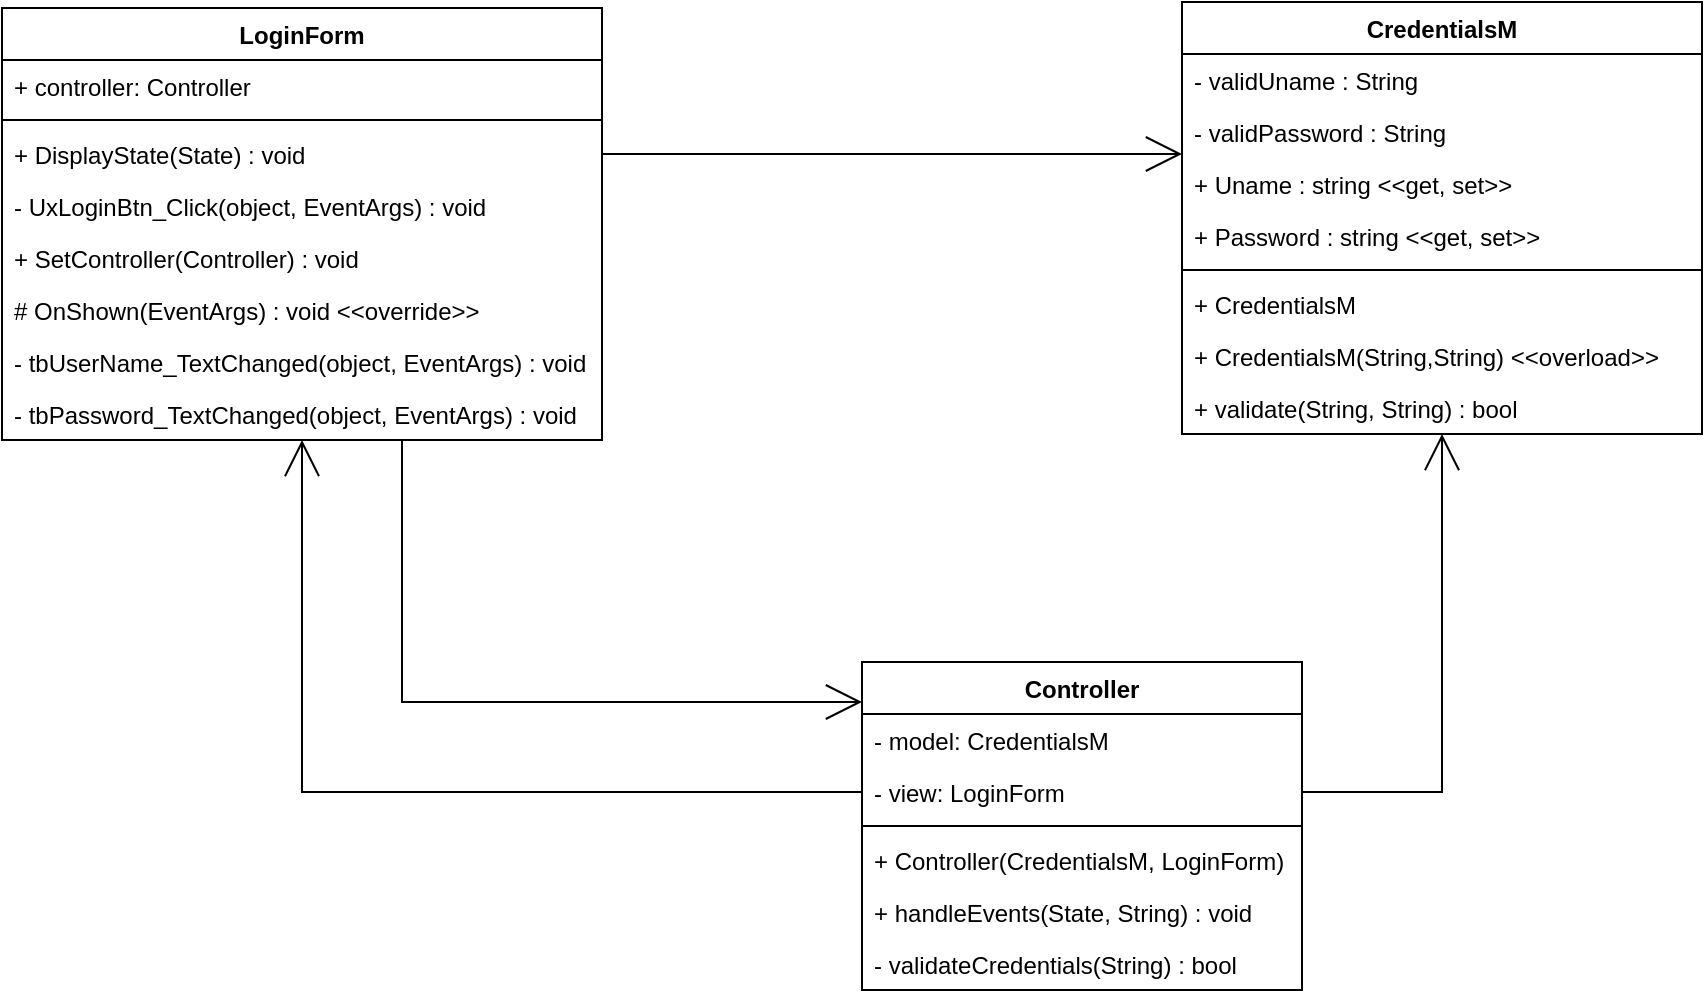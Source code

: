 <mxfile version="20.3.2" type="github" pages="2">
  <diagram id="nq0vcUTe0hii9EF3UTKv" name="Page-2">
    <mxGraphModel dx="1422" dy="762" grid="1" gridSize="10" guides="1" tooltips="1" connect="1" arrows="1" fold="1" page="1" pageScale="1" pageWidth="1100" pageHeight="850" math="0" shadow="0">
      <root>
        <mxCell id="0" />
        <mxCell id="1" parent="0" />
        <mxCell id="9OFxVJ0k0iXebVDy26Y3-1" value="Controller" style="swimlane;fontStyle=1;align=center;verticalAlign=top;childLayout=stackLayout;horizontal=1;startSize=26;horizontalStack=0;resizeParent=1;resizeParentMax=0;resizeLast=0;collapsible=1;marginBottom=0;" parent="1" vertex="1">
          <mxGeometry x="480" y="670" width="220" height="164" as="geometry" />
        </mxCell>
        <mxCell id="9OFxVJ0k0iXebVDy26Y3-2" value="- model: CredentialsM" style="text;strokeColor=none;fillColor=none;align=left;verticalAlign=top;spacingLeft=4;spacingRight=4;overflow=hidden;rotatable=0;points=[[0,0.5],[1,0.5]];portConstraint=eastwest;" parent="9OFxVJ0k0iXebVDy26Y3-1" vertex="1">
          <mxGeometry y="26" width="220" height="26" as="geometry" />
        </mxCell>
        <mxCell id="9OFxVJ0k0iXebVDy26Y3-5" value="- view: LoginForm" style="text;strokeColor=none;fillColor=none;align=left;verticalAlign=top;spacingLeft=4;spacingRight=4;overflow=hidden;rotatable=0;points=[[0,0.5],[1,0.5]];portConstraint=eastwest;" parent="9OFxVJ0k0iXebVDy26Y3-1" vertex="1">
          <mxGeometry y="52" width="220" height="26" as="geometry" />
        </mxCell>
        <mxCell id="9OFxVJ0k0iXebVDy26Y3-3" value="" style="line;strokeWidth=1;fillColor=none;align=left;verticalAlign=middle;spacingTop=-1;spacingLeft=3;spacingRight=3;rotatable=0;labelPosition=right;points=[];portConstraint=eastwest;strokeColor=inherit;" parent="9OFxVJ0k0iXebVDy26Y3-1" vertex="1">
          <mxGeometry y="78" width="220" height="8" as="geometry" />
        </mxCell>
        <mxCell id="9OFxVJ0k0iXebVDy26Y3-4" value="+ Controller(CredentialsM, LoginForm)" style="text;strokeColor=none;fillColor=none;align=left;verticalAlign=top;spacingLeft=4;spacingRight=4;overflow=hidden;rotatable=0;points=[[0,0.5],[1,0.5]];portConstraint=eastwest;" parent="9OFxVJ0k0iXebVDy26Y3-1" vertex="1">
          <mxGeometry y="86" width="220" height="26" as="geometry" />
        </mxCell>
        <mxCell id="9OFxVJ0k0iXebVDy26Y3-7" value="+ handleEvents(State, String) : void" style="text;strokeColor=none;fillColor=none;align=left;verticalAlign=top;spacingLeft=4;spacingRight=4;overflow=hidden;rotatable=0;points=[[0,0.5],[1,0.5]];portConstraint=eastwest;" parent="9OFxVJ0k0iXebVDy26Y3-1" vertex="1">
          <mxGeometry y="112" width="220" height="26" as="geometry" />
        </mxCell>
        <mxCell id="9OFxVJ0k0iXebVDy26Y3-6" value="- validateCredentials(String) : bool" style="text;strokeColor=none;fillColor=none;align=left;verticalAlign=top;spacingLeft=4;spacingRight=4;overflow=hidden;rotatable=0;points=[[0,0.5],[1,0.5]];portConstraint=eastwest;" parent="9OFxVJ0k0iXebVDy26Y3-1" vertex="1">
          <mxGeometry y="138" width="220" height="26" as="geometry" />
        </mxCell>
        <mxCell id="9OFxVJ0k0iXebVDy26Y3-8" value="LoginForm" style="swimlane;fontStyle=1;align=center;verticalAlign=top;childLayout=stackLayout;horizontal=1;startSize=26;horizontalStack=0;resizeParent=1;resizeParentMax=0;resizeLast=0;collapsible=1;marginBottom=0;" parent="1" vertex="1">
          <mxGeometry x="50" y="343" width="300" height="216" as="geometry" />
        </mxCell>
        <mxCell id="9OFxVJ0k0iXebVDy26Y3-9" value="+ controller: Controller" style="text;strokeColor=none;fillColor=none;align=left;verticalAlign=top;spacingLeft=4;spacingRight=4;overflow=hidden;rotatable=0;points=[[0,0.5],[1,0.5]];portConstraint=eastwest;" parent="9OFxVJ0k0iXebVDy26Y3-8" vertex="1">
          <mxGeometry y="26" width="300" height="26" as="geometry" />
        </mxCell>
        <mxCell id="9OFxVJ0k0iXebVDy26Y3-10" value="" style="line;strokeWidth=1;fillColor=none;align=left;verticalAlign=middle;spacingTop=-1;spacingLeft=3;spacingRight=3;rotatable=0;labelPosition=right;points=[];portConstraint=eastwest;strokeColor=inherit;" parent="9OFxVJ0k0iXebVDy26Y3-8" vertex="1">
          <mxGeometry y="52" width="300" height="8" as="geometry" />
        </mxCell>
        <mxCell id="9OFxVJ0k0iXebVDy26Y3-11" value="+ DisplayState(State) : void" style="text;strokeColor=none;fillColor=none;align=left;verticalAlign=top;spacingLeft=4;spacingRight=4;overflow=hidden;rotatable=0;points=[[0,0.5],[1,0.5]];portConstraint=eastwest;" parent="9OFxVJ0k0iXebVDy26Y3-8" vertex="1">
          <mxGeometry y="60" width="300" height="26" as="geometry" />
        </mxCell>
        <mxCell id="9OFxVJ0k0iXebVDy26Y3-16" value="- UxLoginBtn_Click(object, EventArgs) : void" style="text;strokeColor=none;fillColor=none;align=left;verticalAlign=top;spacingLeft=4;spacingRight=4;overflow=hidden;rotatable=0;points=[[0,0.5],[1,0.5]];portConstraint=eastwest;" parent="9OFxVJ0k0iXebVDy26Y3-8" vertex="1">
          <mxGeometry y="86" width="300" height="26" as="geometry" />
        </mxCell>
        <mxCell id="9OFxVJ0k0iXebVDy26Y3-15" value="+ SetController(Controller) : void" style="text;strokeColor=none;fillColor=none;align=left;verticalAlign=top;spacingLeft=4;spacingRight=4;overflow=hidden;rotatable=0;points=[[0,0.5],[1,0.5]];portConstraint=eastwest;" parent="9OFxVJ0k0iXebVDy26Y3-8" vertex="1">
          <mxGeometry y="112" width="300" height="26" as="geometry" />
        </mxCell>
        <mxCell id="9OFxVJ0k0iXebVDy26Y3-14" value="# OnShown(EventArgs) : void &lt;&lt;override&gt;&gt;" style="text;strokeColor=none;fillColor=none;align=left;verticalAlign=top;spacingLeft=4;spacingRight=4;overflow=hidden;rotatable=0;points=[[0,0.5],[1,0.5]];portConstraint=eastwest;" parent="9OFxVJ0k0iXebVDy26Y3-8" vertex="1">
          <mxGeometry y="138" width="300" height="26" as="geometry" />
        </mxCell>
        <mxCell id="9OFxVJ0k0iXebVDy26Y3-13" value="- tbUserName_TextChanged(object, EventArgs) : void" style="text;strokeColor=none;fillColor=none;align=left;verticalAlign=top;spacingLeft=4;spacingRight=4;overflow=hidden;rotatable=0;points=[[0,0.5],[1,0.5]];portConstraint=eastwest;" parent="9OFxVJ0k0iXebVDy26Y3-8" vertex="1">
          <mxGeometry y="164" width="300" height="26" as="geometry" />
        </mxCell>
        <mxCell id="9OFxVJ0k0iXebVDy26Y3-12" value="- tbPassword_TextChanged(object, EventArgs) : void" style="text;strokeColor=none;fillColor=none;align=left;verticalAlign=top;spacingLeft=4;spacingRight=4;overflow=hidden;rotatable=0;points=[[0,0.5],[1,0.5]];portConstraint=eastwest;" parent="9OFxVJ0k0iXebVDy26Y3-8" vertex="1">
          <mxGeometry y="190" width="300" height="26" as="geometry" />
        </mxCell>
        <mxCell id="9OFxVJ0k0iXebVDy26Y3-17" value="CredentialsM" style="swimlane;fontStyle=1;align=center;verticalAlign=top;childLayout=stackLayout;horizontal=1;startSize=26;horizontalStack=0;resizeParent=1;resizeParentMax=0;resizeLast=0;collapsible=1;marginBottom=0;" parent="1" vertex="1">
          <mxGeometry x="640" y="340" width="260" height="216" as="geometry" />
        </mxCell>
        <mxCell id="9OFxVJ0k0iXebVDy26Y3-18" value="- validUname : String" style="text;strokeColor=none;fillColor=none;align=left;verticalAlign=top;spacingLeft=4;spacingRight=4;overflow=hidden;rotatable=0;points=[[0,0.5],[1,0.5]];portConstraint=eastwest;" parent="9OFxVJ0k0iXebVDy26Y3-17" vertex="1">
          <mxGeometry y="26" width="260" height="26" as="geometry" />
        </mxCell>
        <mxCell id="9OFxVJ0k0iXebVDy26Y3-23" value="- validPassword : String" style="text;strokeColor=none;fillColor=none;align=left;verticalAlign=top;spacingLeft=4;spacingRight=4;overflow=hidden;rotatable=0;points=[[0,0.5],[1,0.5]];portConstraint=eastwest;" parent="9OFxVJ0k0iXebVDy26Y3-17" vertex="1">
          <mxGeometry y="52" width="260" height="26" as="geometry" />
        </mxCell>
        <mxCell id="9OFxVJ0k0iXebVDy26Y3-22" value="+ Uname : string &lt;&lt;get, set&gt;&gt;" style="text;strokeColor=none;fillColor=none;align=left;verticalAlign=top;spacingLeft=4;spacingRight=4;overflow=hidden;rotatable=0;points=[[0,0.5],[1,0.5]];portConstraint=eastwest;" parent="9OFxVJ0k0iXebVDy26Y3-17" vertex="1">
          <mxGeometry y="78" width="260" height="26" as="geometry" />
        </mxCell>
        <mxCell id="9OFxVJ0k0iXebVDy26Y3-21" value="+ Password : string &lt;&lt;get, set&gt;&gt;" style="text;strokeColor=none;fillColor=none;align=left;verticalAlign=top;spacingLeft=4;spacingRight=4;overflow=hidden;rotatable=0;points=[[0,0.5],[1,0.5]];portConstraint=eastwest;" parent="9OFxVJ0k0iXebVDy26Y3-17" vertex="1">
          <mxGeometry y="104" width="260" height="26" as="geometry" />
        </mxCell>
        <mxCell id="9OFxVJ0k0iXebVDy26Y3-19" value="" style="line;strokeWidth=1;fillColor=none;align=left;verticalAlign=middle;spacingTop=-1;spacingLeft=3;spacingRight=3;rotatable=0;labelPosition=right;points=[];portConstraint=eastwest;strokeColor=inherit;" parent="9OFxVJ0k0iXebVDy26Y3-17" vertex="1">
          <mxGeometry y="130" width="260" height="8" as="geometry" />
        </mxCell>
        <mxCell id="9OFxVJ0k0iXebVDy26Y3-20" value="+ CredentialsM" style="text;strokeColor=none;fillColor=none;align=left;verticalAlign=top;spacingLeft=4;spacingRight=4;overflow=hidden;rotatable=0;points=[[0,0.5],[1,0.5]];portConstraint=eastwest;" parent="9OFxVJ0k0iXebVDy26Y3-17" vertex="1">
          <mxGeometry y="138" width="260" height="26" as="geometry" />
        </mxCell>
        <mxCell id="9OFxVJ0k0iXebVDy26Y3-25" value="+ CredentialsM(String,String) &lt;&lt;overload&gt;&gt;" style="text;strokeColor=none;fillColor=none;align=left;verticalAlign=top;spacingLeft=4;spacingRight=4;overflow=hidden;rotatable=0;points=[[0,0.5],[1,0.5]];portConstraint=eastwest;" parent="9OFxVJ0k0iXebVDy26Y3-17" vertex="1">
          <mxGeometry y="164" width="260" height="26" as="geometry" />
        </mxCell>
        <mxCell id="9OFxVJ0k0iXebVDy26Y3-24" value="+ validate(String, String) : bool" style="text;strokeColor=none;fillColor=none;align=left;verticalAlign=top;spacingLeft=4;spacingRight=4;overflow=hidden;rotatable=0;points=[[0,0.5],[1,0.5]];portConstraint=eastwest;" parent="9OFxVJ0k0iXebVDy26Y3-17" vertex="1">
          <mxGeometry y="190" width="260" height="26" as="geometry" />
        </mxCell>
        <mxCell id="9OFxVJ0k0iXebVDy26Y3-26" style="edgeStyle=orthogonalEdgeStyle;rounded=0;orthogonalLoop=1;jettySize=auto;html=1;exitX=0;exitY=0.5;exitDx=0;exitDy=0;endArrow=open;endFill=0;strokeWidth=1;endSize=16;" parent="1" source="9OFxVJ0k0iXebVDy26Y3-5" target="9OFxVJ0k0iXebVDy26Y3-8" edge="1">
          <mxGeometry relative="1" as="geometry" />
        </mxCell>
        <mxCell id="EZyGzGSiM5FzdYmaKAmN-1" style="edgeStyle=orthogonalEdgeStyle;rounded=0;orthogonalLoop=1;jettySize=auto;html=1;exitX=1;exitY=0.5;exitDx=0;exitDy=0;strokeWidth=1;endArrow=open;endFill=0;endSize=16;" parent="1" source="9OFxVJ0k0iXebVDy26Y3-5" target="9OFxVJ0k0iXebVDy26Y3-17" edge="1">
          <mxGeometry relative="1" as="geometry" />
        </mxCell>
        <mxCell id="EZyGzGSiM5FzdYmaKAmN-2" style="edgeStyle=orthogonalEdgeStyle;rounded=0;orthogonalLoop=1;jettySize=auto;html=1;strokeWidth=1;endArrow=open;endFill=0;endSize=16;" parent="1" source="9OFxVJ0k0iXebVDy26Y3-8" target="9OFxVJ0k0iXebVDy26Y3-1" edge="1">
          <mxGeometry relative="1" as="geometry">
            <Array as="points">
              <mxPoint x="250" y="690" />
            </Array>
          </mxGeometry>
        </mxCell>
        <mxCell id="EZyGzGSiM5FzdYmaKAmN-3" style="edgeStyle=orthogonalEdgeStyle;rounded=0;orthogonalLoop=1;jettySize=auto;html=1;exitX=1;exitY=0.5;exitDx=0;exitDy=0;strokeWidth=1;endArrow=open;endFill=0;endSize=16;" parent="1" source="9OFxVJ0k0iXebVDy26Y3-11" target="9OFxVJ0k0iXebVDy26Y3-17" edge="1">
          <mxGeometry relative="1" as="geometry">
            <Array as="points">
              <mxPoint x="560" y="416" />
              <mxPoint x="560" y="416" />
            </Array>
          </mxGeometry>
        </mxCell>
      </root>
    </mxGraphModel>
  </diagram>
  <diagram id="C5RBs43oDa-KdzZeNtuy" name="Page-1">
    <mxGraphModel dx="1185" dy="588" grid="1" gridSize="10" guides="1" tooltips="1" connect="1" arrows="1" fold="1" page="1" pageScale="1" pageWidth="827" pageHeight="1169" math="0" shadow="0">
      <root>
        <mxCell id="WIyWlLk6GJQsqaUBKTNV-0" />
        <mxCell id="WIyWlLk6GJQsqaUBKTNV-1" parent="WIyWlLk6GJQsqaUBKTNV-0" />
        <mxCell id="OlPT0K55Fw-IgvkPkxFD-25" value="&lt;&lt;delagate&gt;&gt;&#xa;ObserverDel" style="swimlane;fontStyle=0;childLayout=stackLayout;horizontal=1;startSize=40;fillColor=none;horizontalStack=0;resizeParent=1;resizeParentMax=0;resizeLast=0;collapsible=1;marginBottom=0;" parent="WIyWlLk6GJQsqaUBKTNV-1" vertex="1">
          <mxGeometry x="334" y="251" width="140" height="66" as="geometry" />
        </mxCell>
        <mxCell id="OlPT0K55Fw-IgvkPkxFD-26" value="+ update(s : State) : void" style="text;strokeColor=none;fillColor=none;align=left;verticalAlign=top;spacingLeft=4;spacingRight=4;overflow=hidden;rotatable=0;points=[[0,0.5],[1,0.5]];portConstraint=eastwest;" parent="OlPT0K55Fw-IgvkPkxFD-25" vertex="1">
          <mxGeometry y="40" width="140" height="26" as="geometry" />
        </mxCell>
        <mxCell id="OlPT0K55Fw-IgvkPkxFD-33" value="&lt;&lt;delagate&gt;&gt;&#xa;InputHandlerDel" style="swimlane;fontStyle=0;childLayout=stackLayout;horizontal=1;startSize=40;fillColor=none;horizontalStack=0;resizeParent=1;resizeParentMax=0;resizeLast=0;collapsible=1;marginBottom=0;" parent="WIyWlLk6GJQsqaUBKTNV-1" vertex="1">
          <mxGeometry x="334" y="351" width="140" height="66" as="geometry" />
        </mxCell>
        <mxCell id="OlPT0K55Fw-IgvkPkxFD-34" value="+ handle() : void" style="text;strokeColor=none;fillColor=none;align=left;verticalAlign=top;spacingLeft=4;spacingRight=4;overflow=hidden;rotatable=0;points=[[0,0.5],[1,0.5]];portConstraint=eastwest;" parent="OlPT0K55Fw-IgvkPkxFD-33" vertex="1">
          <mxGeometry y="40" width="140" height="26" as="geometry" />
        </mxCell>
        <mxCell id="OlPT0K55Fw-IgvkPkxFD-35" value="" style="endArrow=open;html=1;rounded=0;endFill=0;" parent="WIyWlLk6GJQsqaUBKTNV-1" source="ghIrR2qvaksALKSyeUli-0" target="-M8ZWXEMqfTTdHHXItou-0" edge="1">
          <mxGeometry width="50" height="50" relative="1" as="geometry">
            <mxPoint x="570" y="377" as="sourcePoint" />
            <mxPoint x="620" y="327" as="targetPoint" />
          </mxGeometry>
        </mxCell>
        <mxCell id="OlPT0K55Fw-IgvkPkxFD-36" value="" style="endArrow=block;html=1;rounded=0;dashed=1;endFill=0;" parent="WIyWlLk6GJQsqaUBKTNV-1" source="cxZvdH_nXZqJpHqElTd5-0" target="OlPT0K55Fw-IgvkPkxFD-25" edge="1">
          <mxGeometry width="50" height="50" relative="1" as="geometry">
            <mxPoint x="270" y="207" as="sourcePoint" />
            <mxPoint x="440" y="217" as="targetPoint" />
            <Array as="points">
              <mxPoint x="404" y="180" />
            </Array>
          </mxGeometry>
        </mxCell>
        <mxCell id="OlPT0K55Fw-IgvkPkxFD-37" value="" style="endArrow=open;html=1;rounded=0;endFill=0;exitX=0.149;exitY=0.002;exitDx=0;exitDy=0;exitPerimeter=0;" parent="WIyWlLk6GJQsqaUBKTNV-1" source="ghIrR2qvaksALKSyeUli-0" target="OlPT0K55Fw-IgvkPkxFD-25" edge="1">
          <mxGeometry width="50" height="50" relative="1" as="geometry">
            <mxPoint x="560" y="407" as="sourcePoint" />
            <mxPoint x="550" y="327" as="targetPoint" />
            <Array as="points">
              <mxPoint x="563" y="284" />
            </Array>
          </mxGeometry>
        </mxCell>
        <mxCell id="OlPT0K55Fw-IgvkPkxFD-38" value="" style="endArrow=open;html=1;rounded=0;endFill=0;" parent="WIyWlLk6GJQsqaUBKTNV-1" source="cxZvdH_nXZqJpHqElTd5-0" target="OlPT0K55Fw-IgvkPkxFD-33" edge="1">
          <mxGeometry width="50" height="50" relative="1" as="geometry">
            <mxPoint x="110" y="357" as="sourcePoint" />
            <mxPoint x="330" y="377" as="targetPoint" />
            <Array as="points">
              <mxPoint x="160" y="384" />
            </Array>
          </mxGeometry>
        </mxCell>
        <mxCell id="OlPT0K55Fw-IgvkPkxFD-39" value="" style="endArrow=block;html=1;rounded=0;endFill=0;dashed=1;" parent="WIyWlLk6GJQsqaUBKTNV-1" source="ghIrR2qvaksALKSyeUli-0" target="OlPT0K55Fw-IgvkPkxFD-33" edge="1">
          <mxGeometry width="50" height="50" relative="1" as="geometry">
            <mxPoint x="470" y="517" as="sourcePoint" />
            <mxPoint x="420" y="477" as="targetPoint" />
            <Array as="points">
              <mxPoint x="404" y="460" />
            </Array>
          </mxGeometry>
        </mxCell>
        <mxCell id="OlPT0K55Fw-IgvkPkxFD-40" value="" style="endArrow=open;html=1;rounded=0;endFill=0;" parent="WIyWlLk6GJQsqaUBKTNV-1" source="cxZvdH_nXZqJpHqElTd5-3" target="-M8ZWXEMqfTTdHHXItou-0" edge="1">
          <mxGeometry width="50" height="50" relative="1" as="geometry">
            <mxPoint x="310" y="155.399" as="sourcePoint" />
            <mxPoint x="542.08" y="138.996" as="targetPoint" />
          </mxGeometry>
        </mxCell>
        <mxCell id="cxZvdH_nXZqJpHqElTd5-0" value="LoginForm" style="swimlane;fontStyle=1;align=center;verticalAlign=top;childLayout=stackLayout;horizontal=1;startSize=26;horizontalStack=0;resizeParent=1;resizeParentMax=0;resizeLast=0;collapsible=1;marginBottom=0;" parent="WIyWlLk6GJQsqaUBKTNV-1" vertex="1">
          <mxGeometry x="10" y="72" width="300" height="190" as="geometry" />
        </mxCell>
        <mxCell id="cxZvdH_nXZqJpHqElTd5-1" value="- han : InputHandlerDel" style="text;strokeColor=none;fillColor=none;align=left;verticalAlign=top;spacingLeft=4;spacingRight=4;overflow=hidden;rotatable=0;points=[[0,0.5],[1,0.5]];portConstraint=eastwest;" parent="cxZvdH_nXZqJpHqElTd5-0" vertex="1">
          <mxGeometry y="26" width="300" height="26" as="geometry" />
        </mxCell>
        <mxCell id="cxZvdH_nXZqJpHqElTd5-2" value="" style="line;strokeWidth=1;fillColor=none;align=left;verticalAlign=middle;spacingTop=-1;spacingLeft=3;spacingRight=3;rotatable=0;labelPosition=right;points=[];portConstraint=eastwest;strokeColor=inherit;" parent="cxZvdH_nXZqJpHqElTd5-0" vertex="1">
          <mxGeometry y="52" width="300" height="8" as="geometry" />
        </mxCell>
        <mxCell id="cxZvdH_nXZqJpHqElTd5-3" value="+ DisplayState(State) : void" style="text;strokeColor=none;fillColor=none;align=left;verticalAlign=top;spacingLeft=4;spacingRight=4;overflow=hidden;rotatable=0;points=[[0,0.5],[1,0.5]];portConstraint=eastwest;" parent="cxZvdH_nXZqJpHqElTd5-0" vertex="1">
          <mxGeometry y="60" width="300" height="26" as="geometry" />
        </mxCell>
        <mxCell id="cxZvdH_nXZqJpHqElTd5-4" value="- UxLoginBtn_Click(object, EventArgs) : void" style="text;strokeColor=none;fillColor=none;align=left;verticalAlign=top;spacingLeft=4;spacingRight=4;overflow=hidden;rotatable=0;points=[[0,0.5],[1,0.5]];portConstraint=eastwest;" parent="cxZvdH_nXZqJpHqElTd5-0" vertex="1">
          <mxGeometry y="86" width="300" height="26" as="geometry" />
        </mxCell>
        <mxCell id="cxZvdH_nXZqJpHqElTd5-6" value="# OnShown(EventArgs) : void &lt;&lt;override&gt;&gt;" style="text;strokeColor=none;fillColor=none;align=left;verticalAlign=top;spacingLeft=4;spacingRight=4;overflow=hidden;rotatable=0;points=[[0,0.5],[1,0.5]];portConstraint=eastwest;" parent="cxZvdH_nXZqJpHqElTd5-0" vertex="1">
          <mxGeometry y="112" width="300" height="26" as="geometry" />
        </mxCell>
        <mxCell id="cxZvdH_nXZqJpHqElTd5-7" value="- tbUserName_TextChanged(object, EventArgs) : void" style="text;strokeColor=none;fillColor=none;align=left;verticalAlign=top;spacingLeft=4;spacingRight=4;overflow=hidden;rotatable=0;points=[[0,0.5],[1,0.5]];portConstraint=eastwest;" parent="cxZvdH_nXZqJpHqElTd5-0" vertex="1">
          <mxGeometry y="138" width="300" height="26" as="geometry" />
        </mxCell>
        <mxCell id="cxZvdH_nXZqJpHqElTd5-8" value="- tbPassword_TextChanged(object, EventArgs) : void" style="text;strokeColor=none;fillColor=none;align=left;verticalAlign=top;spacingLeft=4;spacingRight=4;overflow=hidden;rotatable=0;points=[[0,0.5],[1,0.5]];portConstraint=eastwest;" parent="cxZvdH_nXZqJpHqElTd5-0" vertex="1">
          <mxGeometry y="164" width="300" height="26" as="geometry" />
        </mxCell>
        <mxCell id="-M8ZWXEMqfTTdHHXItou-0" value="CredentialsM" style="swimlane;fontStyle=1;align=center;verticalAlign=top;childLayout=stackLayout;horizontal=1;startSize=26;horizontalStack=0;resizeParent=1;resizeParentMax=0;resizeLast=0;collapsible=1;marginBottom=0;" parent="WIyWlLk6GJQsqaUBKTNV-1" vertex="1">
          <mxGeometry x="510" y="37" width="260" height="216" as="geometry" />
        </mxCell>
        <mxCell id="-M8ZWXEMqfTTdHHXItou-1" value="- validUname : String" style="text;strokeColor=none;fillColor=none;align=left;verticalAlign=top;spacingLeft=4;spacingRight=4;overflow=hidden;rotatable=0;points=[[0,0.5],[1,0.5]];portConstraint=eastwest;" parent="-M8ZWXEMqfTTdHHXItou-0" vertex="1">
          <mxGeometry y="26" width="260" height="26" as="geometry" />
        </mxCell>
        <mxCell id="-M8ZWXEMqfTTdHHXItou-2" value="- validPassword : String" style="text;strokeColor=none;fillColor=none;align=left;verticalAlign=top;spacingLeft=4;spacingRight=4;overflow=hidden;rotatable=0;points=[[0,0.5],[1,0.5]];portConstraint=eastwest;" parent="-M8ZWXEMqfTTdHHXItou-0" vertex="1">
          <mxGeometry y="52" width="260" height="26" as="geometry" />
        </mxCell>
        <mxCell id="-M8ZWXEMqfTTdHHXItou-3" value="+ Uname : string &lt;&lt;get, set&gt;&gt;" style="text;strokeColor=none;fillColor=none;align=left;verticalAlign=top;spacingLeft=4;spacingRight=4;overflow=hidden;rotatable=0;points=[[0,0.5],[1,0.5]];portConstraint=eastwest;" parent="-M8ZWXEMqfTTdHHXItou-0" vertex="1">
          <mxGeometry y="78" width="260" height="26" as="geometry" />
        </mxCell>
        <mxCell id="-M8ZWXEMqfTTdHHXItou-4" value="+ Password : string &lt;&lt;get, set&gt;&gt;" style="text;strokeColor=none;fillColor=none;align=left;verticalAlign=top;spacingLeft=4;spacingRight=4;overflow=hidden;rotatable=0;points=[[0,0.5],[1,0.5]];portConstraint=eastwest;" parent="-M8ZWXEMqfTTdHHXItou-0" vertex="1">
          <mxGeometry y="104" width="260" height="26" as="geometry" />
        </mxCell>
        <mxCell id="-M8ZWXEMqfTTdHHXItou-5" value="" style="line;strokeWidth=1;fillColor=none;align=left;verticalAlign=middle;spacingTop=-1;spacingLeft=3;spacingRight=3;rotatable=0;labelPosition=right;points=[];portConstraint=eastwest;strokeColor=inherit;" parent="-M8ZWXEMqfTTdHHXItou-0" vertex="1">
          <mxGeometry y="130" width="260" height="8" as="geometry" />
        </mxCell>
        <mxCell id="-M8ZWXEMqfTTdHHXItou-6" value="+ CredentialsM" style="text;strokeColor=none;fillColor=none;align=left;verticalAlign=top;spacingLeft=4;spacingRight=4;overflow=hidden;rotatable=0;points=[[0,0.5],[1,0.5]];portConstraint=eastwest;" parent="-M8ZWXEMqfTTdHHXItou-0" vertex="1">
          <mxGeometry y="138" width="260" height="26" as="geometry" />
        </mxCell>
        <mxCell id="-M8ZWXEMqfTTdHHXItou-7" value="+ CredentialsM(String,String) &lt;&lt;overload&gt;&gt;" style="text;strokeColor=none;fillColor=none;align=left;verticalAlign=top;spacingLeft=4;spacingRight=4;overflow=hidden;rotatable=0;points=[[0,0.5],[1,0.5]];portConstraint=eastwest;" parent="-M8ZWXEMqfTTdHHXItou-0" vertex="1">
          <mxGeometry y="164" width="260" height="26" as="geometry" />
        </mxCell>
        <mxCell id="-M8ZWXEMqfTTdHHXItou-8" value="+ validate(String, String) : bool" style="text;strokeColor=none;fillColor=none;align=left;verticalAlign=top;spacingLeft=4;spacingRight=4;overflow=hidden;rotatable=0;points=[[0,0.5],[1,0.5]];portConstraint=eastwest;" parent="-M8ZWXEMqfTTdHHXItou-0" vertex="1">
          <mxGeometry y="190" width="260" height="26" as="geometry" />
        </mxCell>
        <mxCell id="ghIrR2qvaksALKSyeUli-0" value="Controller" style="swimlane;fontStyle=1;align=center;verticalAlign=top;childLayout=stackLayout;horizontal=1;startSize=26;horizontalStack=0;resizeParent=1;resizeParentMax=0;resizeLast=0;collapsible=1;marginBottom=0;" parent="WIyWlLk6GJQsqaUBKTNV-1" vertex="1">
          <mxGeometry x="530" y="377" width="220" height="190" as="geometry" />
        </mxCell>
        <mxCell id="ghIrR2qvaksALKSyeUli-1" value="- model: CredentialsM" style="text;strokeColor=none;fillColor=none;align=left;verticalAlign=top;spacingLeft=4;spacingRight=4;overflow=hidden;rotatable=0;points=[[0,0.5],[1,0.5]];portConstraint=eastwest;" parent="ghIrR2qvaksALKSyeUli-0" vertex="1">
          <mxGeometry y="26" width="220" height="26" as="geometry" />
        </mxCell>
        <mxCell id="ghIrR2qvaksALKSyeUli-2" value="-  observersList : List&lt;ObserverDel&gt;" style="text;strokeColor=none;fillColor=none;align=left;verticalAlign=top;spacingLeft=4;spacingRight=4;overflow=hidden;rotatable=0;points=[[0,0.5],[1,0.5]];portConstraint=eastwest;" parent="ghIrR2qvaksALKSyeUli-0" vertex="1">
          <mxGeometry y="52" width="220" height="26" as="geometry" />
        </mxCell>
        <mxCell id="ghIrR2qvaksALKSyeUli-3" value="" style="line;strokeWidth=1;fillColor=none;align=left;verticalAlign=middle;spacingTop=-1;spacingLeft=3;spacingRight=3;rotatable=0;labelPosition=right;points=[];portConstraint=eastwest;strokeColor=inherit;" parent="ghIrR2qvaksALKSyeUli-0" vertex="1">
          <mxGeometry y="78" width="220" height="8" as="geometry" />
        </mxCell>
        <mxCell id="ghIrR2qvaksALKSyeUli-4" value="+ Controller(CredentialsM)" style="text;strokeColor=none;fillColor=none;align=left;verticalAlign=top;spacingLeft=4;spacingRight=4;overflow=hidden;rotatable=0;points=[[0,0.5],[1,0.5]];portConstraint=eastwest;" parent="ghIrR2qvaksALKSyeUli-0" vertex="1">
          <mxGeometry y="86" width="220" height="26" as="geometry" />
        </mxCell>
        <mxCell id="ghIrR2qvaksALKSyeUli-5" value="+ handleEvents(State, String) : void" style="text;strokeColor=none;fillColor=none;align=left;verticalAlign=top;spacingLeft=4;spacingRight=4;overflow=hidden;rotatable=0;points=[[0,0.5],[1,0.5]];portConstraint=eastwest;" parent="ghIrR2qvaksALKSyeUli-0" vertex="1">
          <mxGeometry y="112" width="220" height="26" as="geometry" />
        </mxCell>
        <mxCell id="ghIrR2qvaksALKSyeUli-6" value="- validateCredentials(String) : bool" style="text;strokeColor=none;fillColor=none;align=left;verticalAlign=top;spacingLeft=4;spacingRight=4;overflow=hidden;rotatable=0;points=[[0,0.5],[1,0.5]];portConstraint=eastwest;" parent="ghIrR2qvaksALKSyeUli-0" vertex="1">
          <mxGeometry y="138" width="220" height="26" as="geometry" />
        </mxCell>
        <mxCell id="AibWFyMerJ_MtyQ4vqo7-0" value="+ registerObs(ObserverDel) : void" style="text;strokeColor=none;fillColor=none;align=left;verticalAlign=top;spacingLeft=4;spacingRight=4;overflow=hidden;rotatable=0;points=[[0,0.5],[1,0.5]];portConstraint=eastwest;" vertex="1" parent="ghIrR2qvaksALKSyeUli-0">
          <mxGeometry y="164" width="220" height="26" as="geometry" />
        </mxCell>
      </root>
    </mxGraphModel>
  </diagram>
</mxfile>
